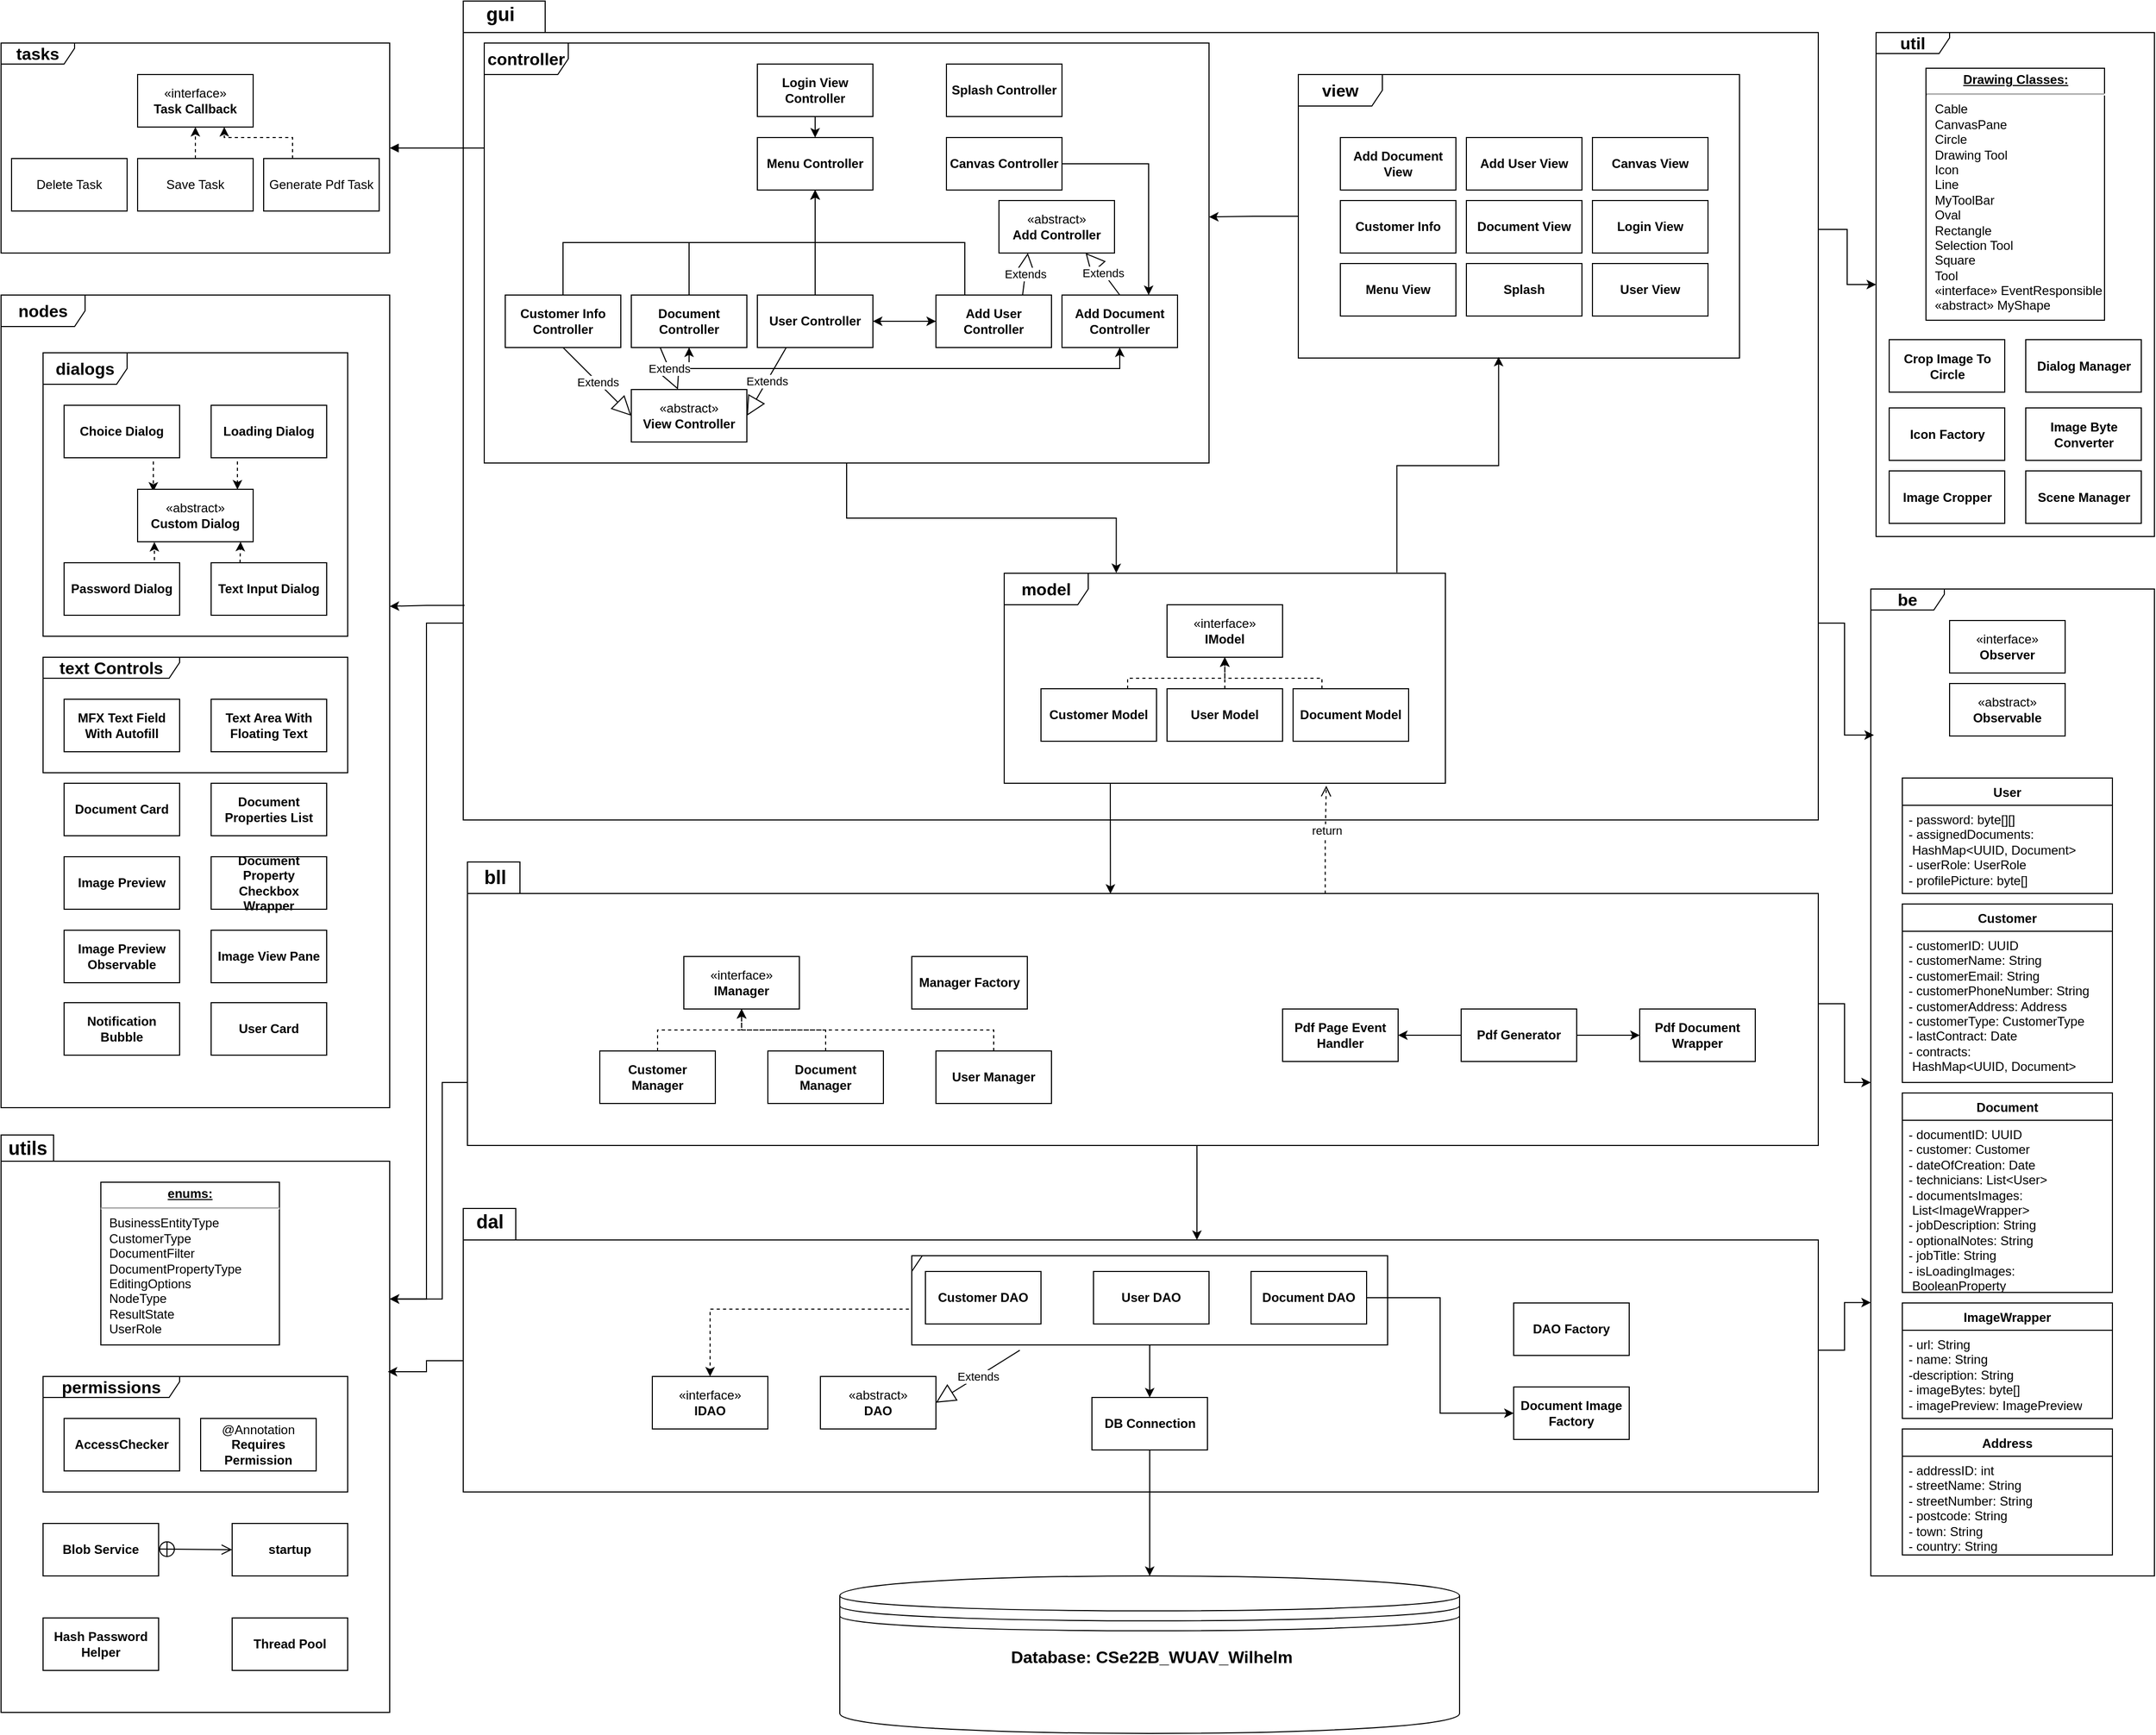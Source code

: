 <mxfile version="21.2.8" type="device">
  <diagram name="Page-1" id="2liXeJQxVJbMvjs7x5kk">
    <mxGraphModel dx="5854" dy="2484" grid="1" gridSize="10" guides="1" tooltips="1" connect="1" arrows="1" fold="1" page="1" pageScale="1" pageWidth="827" pageHeight="1169" math="0" shadow="0">
      <root>
        <mxCell id="0" />
        <mxCell id="1" parent="0" />
        <mxCell id="qB92lxY-eykZboWmVr6d-211" style="edgeStyle=orthogonalEdgeStyle;rounded=0;orthogonalLoop=1;jettySize=auto;html=1;exitX=0;exitY=0;exitDx=1290;exitDy=217.5;exitPerimeter=0;" edge="1" parent="1" source="qB92lxY-eykZboWmVr6d-210" target="qB92lxY-eykZboWmVr6d-205">
          <mxGeometry relative="1" as="geometry" />
        </mxCell>
        <mxCell id="qB92lxY-eykZboWmVr6d-212" style="edgeStyle=orthogonalEdgeStyle;rounded=0;orthogonalLoop=1;jettySize=auto;html=1;exitX=0;exitY=0;exitDx=1290;exitDy=592.5;exitPerimeter=0;entryX=0.011;entryY=0.148;entryDx=0;entryDy=0;entryPerimeter=0;" edge="1" parent="1" source="qB92lxY-eykZboWmVr6d-210" target="qB92lxY-eykZboWmVr6d-207">
          <mxGeometry relative="1" as="geometry" />
        </mxCell>
        <mxCell id="qB92lxY-eykZboWmVr6d-213" style="edgeStyle=orthogonalEdgeStyle;rounded=0;orthogonalLoop=1;jettySize=auto;html=1;exitX=0;exitY=0;exitDx=0;exitDy=592.5;exitPerimeter=0;entryX=0;entryY=0;entryDx=370;entryDy=156.25;entryPerimeter=0;" edge="1" parent="1" source="qB92lxY-eykZboWmVr6d-210" target="qB92lxY-eykZboWmVr6d-149">
          <mxGeometry relative="1" as="geometry" />
        </mxCell>
        <mxCell id="qB92lxY-eykZboWmVr6d-210" value="" style="shape=folder;fontStyle=1;spacingTop=10;tabWidth=0;tabHeight=30;tabPosition=left;html=1;whiteSpace=wrap;" vertex="1" parent="1">
          <mxGeometry x="-950" y="280" width="1290" height="780" as="geometry" />
        </mxCell>
        <mxCell id="qB92lxY-eykZboWmVr6d-148" style="edgeStyle=orthogonalEdgeStyle;rounded=0;orthogonalLoop=1;jettySize=auto;html=1;exitX=0.001;exitY=0.738;exitDx=0;exitDy=0;exitPerimeter=0;entryX=1;entryY=0.383;entryDx=0;entryDy=0;entryPerimeter=0;" edge="1" parent="1" source="qB92lxY-eykZboWmVr6d-210" target="qB92lxY-eykZboWmVr6d-119">
          <mxGeometry relative="1" as="geometry">
            <mxPoint x="-950" y="857.5" as="sourcePoint" />
            <Array as="points">
              <mxPoint x="-985" y="856" />
            </Array>
          </mxGeometry>
        </mxCell>
        <mxCell id="qB92lxY-eykZboWmVr6d-1" value="«interface»&lt;br&gt;&lt;b&gt;Observer&lt;/b&gt;" style="html=1;whiteSpace=wrap;" vertex="1" parent="1">
          <mxGeometry x="465" y="870" width="110" height="50" as="geometry" />
        </mxCell>
        <mxCell id="qB92lxY-eykZboWmVr6d-23" value="«abstract»&lt;br&gt;&lt;b&gt;Observable&lt;/b&gt;" style="html=1;whiteSpace=wrap;" vertex="1" parent="1">
          <mxGeometry x="465" y="930" width="110" height="50" as="geometry" />
        </mxCell>
        <mxCell id="qB92lxY-eykZboWmVr6d-50" style="edgeStyle=orthogonalEdgeStyle;rounded=0;orthogonalLoop=1;jettySize=auto;html=1;entryX=0.5;entryY=1;entryDx=0;entryDy=0;" edge="1" parent="1" source="qB92lxY-eykZboWmVr6d-26" target="qB92lxY-eykZboWmVr6d-35">
          <mxGeometry relative="1" as="geometry">
            <Array as="points">
              <mxPoint x="-325" y="630" />
              <mxPoint x="-735" y="630" />
            </Array>
          </mxGeometry>
        </mxCell>
        <mxCell id="qB92lxY-eykZboWmVr6d-26" value="Add Document Controller" style="html=1;whiteSpace=wrap;fontStyle=1" vertex="1" parent="1">
          <mxGeometry x="-380" y="560" width="110" height="50" as="geometry" />
        </mxCell>
        <mxCell id="qB92lxY-eykZboWmVr6d-48" style="edgeStyle=orthogonalEdgeStyle;rounded=0;orthogonalLoop=1;jettySize=auto;html=1;exitX=0;exitY=0.5;exitDx=0;exitDy=0;fontStyle=1" edge="1" parent="1" source="qB92lxY-eykZboWmVr6d-27" target="qB92lxY-eykZboWmVr6d-34">
          <mxGeometry relative="1" as="geometry" />
        </mxCell>
        <mxCell id="qB92lxY-eykZboWmVr6d-49" style="edgeStyle=orthogonalEdgeStyle;rounded=0;orthogonalLoop=1;jettySize=auto;html=1;exitX=0.25;exitY=0;exitDx=0;exitDy=0;entryX=0.5;entryY=1;entryDx=0;entryDy=0;" edge="1" parent="1" source="qB92lxY-eykZboWmVr6d-27" target="qB92lxY-eykZboWmVr6d-44">
          <mxGeometry relative="1" as="geometry" />
        </mxCell>
        <mxCell id="qB92lxY-eykZboWmVr6d-27" value="Add User Controller" style="html=1;whiteSpace=wrap;fontStyle=1" vertex="1" parent="1">
          <mxGeometry x="-500" y="560" width="110" height="50" as="geometry" />
        </mxCell>
        <mxCell id="qB92lxY-eykZboWmVr6d-29" value="«abstract»&lt;br&gt;&lt;b&gt;Add Controller&lt;/b&gt;" style="html=1;whiteSpace=wrap;" vertex="1" parent="1">
          <mxGeometry x="-440" y="470" width="110" height="50" as="geometry" />
        </mxCell>
        <mxCell id="qB92lxY-eykZboWmVr6d-33" value="«abstract»&lt;br&gt;&lt;b&gt;View Controller&lt;/b&gt;" style="html=1;whiteSpace=wrap;" vertex="1" parent="1">
          <mxGeometry x="-790" y="650" width="110" height="50" as="geometry" />
        </mxCell>
        <mxCell id="qB92lxY-eykZboWmVr6d-52" style="edgeStyle=orthogonalEdgeStyle;rounded=0;orthogonalLoop=1;jettySize=auto;html=1;exitX=0.5;exitY=0;exitDx=0;exitDy=0;entryX=0.5;entryY=1;entryDx=0;entryDy=0;" edge="1" parent="1" source="qB92lxY-eykZboWmVr6d-34" target="qB92lxY-eykZboWmVr6d-44">
          <mxGeometry relative="1" as="geometry" />
        </mxCell>
        <mxCell id="qB92lxY-eykZboWmVr6d-60" style="edgeStyle=orthogonalEdgeStyle;rounded=0;orthogonalLoop=1;jettySize=auto;html=1;exitX=1;exitY=0.5;exitDx=0;exitDy=0;entryX=0;entryY=0.5;entryDx=0;entryDy=0;fontStyle=1" edge="1" parent="1" source="qB92lxY-eykZboWmVr6d-34" target="qB92lxY-eykZboWmVr6d-27">
          <mxGeometry relative="1" as="geometry" />
        </mxCell>
        <mxCell id="qB92lxY-eykZboWmVr6d-34" value="User Controller" style="html=1;whiteSpace=wrap;fontStyle=1" vertex="1" parent="1">
          <mxGeometry x="-670" y="560" width="110" height="50" as="geometry" />
        </mxCell>
        <mxCell id="qB92lxY-eykZboWmVr6d-53" style="edgeStyle=orthogonalEdgeStyle;rounded=0;orthogonalLoop=1;jettySize=auto;html=1;exitX=0.5;exitY=1;exitDx=0;exitDy=0;entryX=0.5;entryY=1;entryDx=0;entryDy=0;" edge="1" parent="1" source="qB92lxY-eykZboWmVr6d-35" target="qB92lxY-eykZboWmVr6d-26">
          <mxGeometry relative="1" as="geometry" />
        </mxCell>
        <mxCell id="qB92lxY-eykZboWmVr6d-57" style="edgeStyle=orthogonalEdgeStyle;rounded=0;orthogonalLoop=1;jettySize=auto;html=1;exitX=0.5;exitY=0;exitDx=0;exitDy=0;entryX=0.5;entryY=1;entryDx=0;entryDy=0;" edge="1" parent="1" source="qB92lxY-eykZboWmVr6d-35" target="qB92lxY-eykZboWmVr6d-44">
          <mxGeometry relative="1" as="geometry" />
        </mxCell>
        <mxCell id="qB92lxY-eykZboWmVr6d-35" value="Document Controller" style="html=1;whiteSpace=wrap;fontStyle=1" vertex="1" parent="1">
          <mxGeometry x="-790" y="560" width="110" height="50" as="geometry" />
        </mxCell>
        <mxCell id="qB92lxY-eykZboWmVr6d-59" style="edgeStyle=orthogonalEdgeStyle;rounded=0;orthogonalLoop=1;jettySize=auto;html=1;exitX=0.5;exitY=0;exitDx=0;exitDy=0;entryX=0.5;entryY=1;entryDx=0;entryDy=0;" edge="1" parent="1" source="qB92lxY-eykZboWmVr6d-36" target="qB92lxY-eykZboWmVr6d-44">
          <mxGeometry relative="1" as="geometry" />
        </mxCell>
        <mxCell id="qB92lxY-eykZboWmVr6d-36" value="Customer Info Controller" style="html=1;whiteSpace=wrap;fontStyle=1" vertex="1" parent="1">
          <mxGeometry x="-910" y="560" width="110" height="50" as="geometry" />
        </mxCell>
        <mxCell id="qB92lxY-eykZboWmVr6d-47" style="edgeStyle=orthogonalEdgeStyle;rounded=0;orthogonalLoop=1;jettySize=auto;html=1;exitX=1;exitY=0.5;exitDx=0;exitDy=0;entryX=0.75;entryY=0;entryDx=0;entryDy=0;" edge="1" parent="1" source="qB92lxY-eykZboWmVr6d-42" target="qB92lxY-eykZboWmVr6d-26">
          <mxGeometry relative="1" as="geometry" />
        </mxCell>
        <mxCell id="qB92lxY-eykZboWmVr6d-42" value="Canvas Controller" style="html=1;whiteSpace=wrap;fontStyle=1" vertex="1" parent="1">
          <mxGeometry x="-490" y="410" width="110" height="50" as="geometry" />
        </mxCell>
        <mxCell id="qB92lxY-eykZboWmVr6d-43" value="Splash Controller" style="html=1;whiteSpace=wrap;fontStyle=1" vertex="1" parent="1">
          <mxGeometry x="-490" y="340" width="110" height="50" as="geometry" />
        </mxCell>
        <mxCell id="qB92lxY-eykZboWmVr6d-44" value="Menu Controller" style="html=1;whiteSpace=wrap;fontStyle=1" vertex="1" parent="1">
          <mxGeometry x="-670" y="410" width="110" height="50" as="geometry" />
        </mxCell>
        <mxCell id="qB92lxY-eykZboWmVr6d-46" style="edgeStyle=orthogonalEdgeStyle;rounded=0;orthogonalLoop=1;jettySize=auto;html=1;exitX=0.5;exitY=1;exitDx=0;exitDy=0;entryX=0.5;entryY=0;entryDx=0;entryDy=0;fontStyle=1" edge="1" parent="1" source="qB92lxY-eykZboWmVr6d-45" target="qB92lxY-eykZboWmVr6d-44">
          <mxGeometry relative="1" as="geometry" />
        </mxCell>
        <mxCell id="qB92lxY-eykZboWmVr6d-45" value="Login View Controller" style="html=1;whiteSpace=wrap;fontStyle=1" vertex="1" parent="1">
          <mxGeometry x="-670" y="340" width="110" height="50" as="geometry" />
        </mxCell>
        <mxCell id="qB92lxY-eykZboWmVr6d-220" style="edgeStyle=orthogonalEdgeStyle;rounded=0;orthogonalLoop=1;jettySize=auto;html=1;entryX=0.254;entryY=-0.001;entryDx=0;entryDy=0;entryPerimeter=0;" edge="1" parent="1" source="qB92lxY-eykZboWmVr6d-61" target="qB92lxY-eykZboWmVr6d-73">
          <mxGeometry relative="1" as="geometry" />
        </mxCell>
        <mxCell id="qB92lxY-eykZboWmVr6d-61" value="&lt;b&gt;&lt;font style=&quot;font-size: 16px;&quot;&gt;controller&lt;/font&gt;&lt;/b&gt;" style="shape=umlFrame;whiteSpace=wrap;html=1;pointerEvents=0;width=80;height=30;" vertex="1" parent="1">
          <mxGeometry x="-930" y="320" width="690" height="400" as="geometry" />
        </mxCell>
        <mxCell id="qB92lxY-eykZboWmVr6d-219" style="edgeStyle=orthogonalEdgeStyle;rounded=0;orthogonalLoop=1;jettySize=auto;html=1;entryX=1;entryY=0.414;entryDx=0;entryDy=0;entryPerimeter=0;" edge="1" parent="1" source="qB92lxY-eykZboWmVr6d-62" target="qB92lxY-eykZboWmVr6d-61">
          <mxGeometry relative="1" as="geometry" />
        </mxCell>
        <mxCell id="qB92lxY-eykZboWmVr6d-62" value="&lt;b&gt;&lt;font style=&quot;font-size: 16px;&quot;&gt;view&lt;/font&gt;&lt;/b&gt;" style="shape=umlFrame;whiteSpace=wrap;html=1;pointerEvents=0;width=80;height=30;" vertex="1" parent="1">
          <mxGeometry x="-155" y="350" width="420" height="270" as="geometry" />
        </mxCell>
        <mxCell id="qB92lxY-eykZboWmVr6d-63" value="Menu View" style="html=1;whiteSpace=wrap;fontStyle=1" vertex="1" parent="1">
          <mxGeometry x="-115" y="530" width="110" height="50" as="geometry" />
        </mxCell>
        <mxCell id="qB92lxY-eykZboWmVr6d-64" value="Splash" style="html=1;whiteSpace=wrap;fontStyle=1" vertex="1" parent="1">
          <mxGeometry x="5" y="530" width="110" height="50" as="geometry" />
        </mxCell>
        <mxCell id="qB92lxY-eykZboWmVr6d-65" value="User View" style="html=1;whiteSpace=wrap;fontStyle=1" vertex="1" parent="1">
          <mxGeometry x="125" y="530" width="110" height="50" as="geometry" />
        </mxCell>
        <mxCell id="qB92lxY-eykZboWmVr6d-66" value="Login View" style="html=1;whiteSpace=wrap;fontStyle=1" vertex="1" parent="1">
          <mxGeometry x="125" y="470" width="110" height="50" as="geometry" />
        </mxCell>
        <mxCell id="qB92lxY-eykZboWmVr6d-67" value="Document View" style="html=1;whiteSpace=wrap;fontStyle=1" vertex="1" parent="1">
          <mxGeometry x="5" y="470" width="110" height="50" as="geometry" />
        </mxCell>
        <mxCell id="qB92lxY-eykZboWmVr6d-68" value="Customer Info" style="html=1;whiteSpace=wrap;fontStyle=1" vertex="1" parent="1">
          <mxGeometry x="-115" y="470" width="110" height="50" as="geometry" />
        </mxCell>
        <mxCell id="qB92lxY-eykZboWmVr6d-69" value="Canvas View" style="html=1;whiteSpace=wrap;fontStyle=1" vertex="1" parent="1">
          <mxGeometry x="125" y="410" width="110" height="50" as="geometry" />
        </mxCell>
        <mxCell id="qB92lxY-eykZboWmVr6d-70" value="Add User View" style="html=1;whiteSpace=wrap;fontStyle=1" vertex="1" parent="1">
          <mxGeometry x="5" y="410" width="110" height="50" as="geometry" />
        </mxCell>
        <mxCell id="qB92lxY-eykZboWmVr6d-71" value="Add Document View" style="html=1;whiteSpace=wrap;fontStyle=1" vertex="1" parent="1">
          <mxGeometry x="-115" y="410" width="110" height="50" as="geometry" />
        </mxCell>
        <mxCell id="qB92lxY-eykZboWmVr6d-203" style="edgeStyle=orthogonalEdgeStyle;rounded=0;orthogonalLoop=1;jettySize=auto;html=1;entryX=0.476;entryY=0.112;entryDx=0;entryDy=0;entryPerimeter=0;" edge="1" parent="1" source="qB92lxY-eykZboWmVr6d-73" target="qB92lxY-eykZboWmVr6d-131">
          <mxGeometry relative="1" as="geometry">
            <Array as="points">
              <mxPoint x="-334" y="1040" />
              <mxPoint x="-334" y="1040" />
            </Array>
          </mxGeometry>
        </mxCell>
        <mxCell id="qB92lxY-eykZboWmVr6d-218" style="edgeStyle=orthogonalEdgeStyle;rounded=0;orthogonalLoop=1;jettySize=auto;html=1;entryX=0.454;entryY=0.996;entryDx=0;entryDy=0;entryPerimeter=0;exitX=0.89;exitY=-0.004;exitDx=0;exitDy=0;exitPerimeter=0;" edge="1" parent="1" source="qB92lxY-eykZboWmVr6d-73" target="qB92lxY-eykZboWmVr6d-62">
          <mxGeometry relative="1" as="geometry" />
        </mxCell>
        <mxCell id="qB92lxY-eykZboWmVr6d-73" value="&lt;b&gt;&lt;font style=&quot;font-size: 16px;&quot;&gt;model&lt;/font&gt;&lt;/b&gt;" style="shape=umlFrame;whiteSpace=wrap;html=1;pointerEvents=0;width=80;height=30;" vertex="1" parent="1">
          <mxGeometry x="-435" y="825" width="420" height="200" as="geometry" />
        </mxCell>
        <mxCell id="qB92lxY-eykZboWmVr6d-90" style="edgeStyle=orthogonalEdgeStyle;rounded=0;orthogonalLoop=1;jettySize=auto;html=1;exitX=0.25;exitY=0;exitDx=0;exitDy=0;strokeColor=default;dashed=1;" edge="1" parent="1" source="qB92lxY-eykZboWmVr6d-74" target="qB92lxY-eykZboWmVr6d-77">
          <mxGeometry relative="1" as="geometry">
            <Array as="points">
              <mxPoint x="-133" y="925" />
              <mxPoint x="-225" y="925" />
            </Array>
          </mxGeometry>
        </mxCell>
        <mxCell id="qB92lxY-eykZboWmVr6d-74" value="Document Model" style="html=1;whiteSpace=wrap;fontStyle=1" vertex="1" parent="1">
          <mxGeometry x="-160" y="935" width="110" height="50" as="geometry" />
        </mxCell>
        <mxCell id="qB92lxY-eykZboWmVr6d-87" style="edgeStyle=orthogonalEdgeStyle;rounded=0;orthogonalLoop=1;jettySize=auto;html=1;exitX=0.5;exitY=0;exitDx=0;exitDy=0;entryX=0.5;entryY=1;entryDx=0;entryDy=0;dashed=1;" edge="1" parent="1" source="qB92lxY-eykZboWmVr6d-75" target="qB92lxY-eykZboWmVr6d-77">
          <mxGeometry relative="1" as="geometry" />
        </mxCell>
        <mxCell id="qB92lxY-eykZboWmVr6d-75" value="User Model" style="html=1;whiteSpace=wrap;fontStyle=1" vertex="1" parent="1">
          <mxGeometry x="-280" y="935" width="110" height="50" as="geometry" />
        </mxCell>
        <mxCell id="qB92lxY-eykZboWmVr6d-89" style="edgeStyle=orthogonalEdgeStyle;rounded=0;orthogonalLoop=1;jettySize=auto;html=1;exitX=0.75;exitY=0;exitDx=0;exitDy=0;entryX=0.5;entryY=1;entryDx=0;entryDy=0;dashed=1;" edge="1" parent="1" source="qB92lxY-eykZboWmVr6d-76" target="qB92lxY-eykZboWmVr6d-77">
          <mxGeometry relative="1" as="geometry">
            <Array as="points">
              <mxPoint x="-318" y="925" />
              <mxPoint x="-225" y="925" />
            </Array>
          </mxGeometry>
        </mxCell>
        <mxCell id="qB92lxY-eykZboWmVr6d-76" value="Customer Model" style="html=1;whiteSpace=wrap;fontStyle=1" vertex="1" parent="1">
          <mxGeometry x="-400" y="935" width="110" height="50" as="geometry" />
        </mxCell>
        <mxCell id="qB92lxY-eykZboWmVr6d-77" value="«interface»&lt;br&gt;&lt;b&gt;IModel&lt;/b&gt;" style="html=1;whiteSpace=wrap;" vertex="1" parent="1">
          <mxGeometry x="-280" y="855" width="110" height="50" as="geometry" />
        </mxCell>
        <mxCell id="qB92lxY-eykZboWmVr6d-7" value="Address" style="swimlane;fontStyle=1;align=center;verticalAlign=top;childLayout=stackLayout;horizontal=1;startSize=26;horizontalStack=0;resizeParent=1;resizeParentMax=0;resizeLast=0;collapsible=1;marginBottom=0;whiteSpace=wrap;html=1;movable=1;resizable=1;rotatable=1;deletable=1;editable=1;locked=0;connectable=1;container=0;" vertex="1" parent="1">
          <mxGeometry x="420" y="1640" width="200" height="120" as="geometry" />
        </mxCell>
        <mxCell id="qB92lxY-eykZboWmVr6d-11" value="Customer" style="swimlane;fontStyle=1;align=center;verticalAlign=top;childLayout=stackLayout;horizontal=1;startSize=26;horizontalStack=0;resizeParent=1;resizeParentMax=0;resizeLast=0;collapsible=1;marginBottom=0;whiteSpace=wrap;html=1;movable=1;resizable=1;rotatable=1;deletable=1;editable=1;locked=0;connectable=1;container=0;" vertex="1" parent="1">
          <mxGeometry x="420" y="1140" width="200" height="170" as="geometry" />
        </mxCell>
        <mxCell id="qB92lxY-eykZboWmVr6d-13" value="Document" style="swimlane;fontStyle=1;align=center;verticalAlign=top;childLayout=stackLayout;horizontal=1;startSize=26;horizontalStack=0;resizeParent=1;resizeParentMax=0;resizeLast=0;collapsible=1;marginBottom=0;whiteSpace=wrap;html=1;movable=1;resizable=1;rotatable=1;deletable=1;editable=1;locked=0;connectable=1;container=0;" vertex="1" parent="1">
          <mxGeometry x="420" y="1320" width="200" height="190" as="geometry" />
        </mxCell>
        <mxCell id="qB92lxY-eykZboWmVr6d-15" value="ImageWrapper" style="swimlane;fontStyle=1;align=center;verticalAlign=top;childLayout=stackLayout;horizontal=1;startSize=26;horizontalStack=0;resizeParent=1;resizeParentMax=0;resizeLast=0;collapsible=1;marginBottom=0;whiteSpace=wrap;html=1;movable=1;resizable=1;rotatable=1;deletable=1;editable=1;locked=0;connectable=1;container=0;" vertex="1" parent="1">
          <mxGeometry x="420" y="1520" width="200" height="110" as="geometry" />
        </mxCell>
        <mxCell id="qB92lxY-eykZboWmVr6d-17" value="User" style="swimlane;fontStyle=1;align=center;verticalAlign=top;childLayout=stackLayout;horizontal=1;startSize=26;horizontalStack=0;resizeParent=1;resizeParentMax=0;resizeLast=0;collapsible=1;marginBottom=0;whiteSpace=wrap;html=1;movable=1;resizable=1;rotatable=1;deletable=1;editable=1;locked=0;connectable=1;container=0;" vertex="1" parent="1">
          <mxGeometry x="420" y="1020" width="200" height="110" as="geometry" />
        </mxCell>
        <mxCell id="qB92lxY-eykZboWmVr6d-8" value="- addressID: int&lt;br&gt;- streetName: String&lt;br&gt;- streetNumber: String&lt;br&gt;- postcode: String&lt;br&gt;- town: String&lt;br&gt;- country: String" style="text;strokeColor=none;fillColor=none;align=left;verticalAlign=top;spacingLeft=4;spacingRight=4;overflow=hidden;rotatable=1;points=[[0,0.5],[1,0.5]];portConstraint=eastwest;whiteSpace=wrap;html=1;movable=1;resizable=1;deletable=1;editable=1;locked=0;connectable=1;container=0;" vertex="1" parent="1">
          <mxGeometry x="420" y="1666" width="200" height="94" as="geometry" />
        </mxCell>
        <mxCell id="qB92lxY-eykZboWmVr6d-12" value="- customerID: UUID&lt;br&gt;- customerName: String&lt;br&gt;- customerEmail: String&lt;br&gt;- customerPhoneNumber: String&lt;br&gt;- customerAddress: Address&lt;br&gt;- customerType: CustomerType&lt;br&gt;- lastContract: Date&lt;br&gt;- contracts: &lt;br&gt;&lt;span style=&quot;white-space: pre;&quot;&gt;	&lt;/span&gt;HashMap&amp;lt;UUID, Document&amp;gt;" style="text;strokeColor=none;fillColor=none;align=left;verticalAlign=top;spacingLeft=4;spacingRight=4;overflow=hidden;rotatable=1;points=[[0,0.5],[1,0.5]];portConstraint=eastwest;whiteSpace=wrap;html=1;movable=1;resizable=1;deletable=1;editable=1;locked=0;connectable=1;container=0;" vertex="1" parent="1">
          <mxGeometry x="420" y="1166" width="200" height="144" as="geometry" />
        </mxCell>
        <mxCell id="qB92lxY-eykZboWmVr6d-14" value="- documentID: UUID&lt;br&gt;- customer: Customer&lt;br&gt;- dateOfCreation: Date&lt;br&gt;- technicians: List&amp;lt;User&amp;gt;&lt;br&gt;- documentsImages: &lt;br&gt;&lt;span style=&quot;white-space: pre;&quot;&gt;	&lt;/span&gt;List&amp;lt;ImageWrapper&amp;gt;&lt;br&gt;- jobDescription: String&lt;br&gt;- optionalNotes: String&lt;br&gt;- jobTitle: String&lt;br&gt;- isLoadingImages: &lt;br&gt;&lt;span style=&quot;white-space: pre;&quot;&gt;	&lt;/span&gt;BooleanProperty" style="text;strokeColor=none;fillColor=none;align=left;verticalAlign=top;spacingLeft=4;spacingRight=4;overflow=hidden;rotatable=1;points=[[0,0.5],[1,0.5]];portConstraint=eastwest;whiteSpace=wrap;html=1;movable=1;resizable=1;deletable=1;editable=1;locked=0;connectable=1;container=0;" vertex="1" parent="1">
          <mxGeometry x="420" y="1346" width="200" height="164" as="geometry" />
        </mxCell>
        <mxCell id="qB92lxY-eykZboWmVr6d-16" value="- url: String&lt;br&gt;- name: String&lt;br&gt;-description: String&lt;br&gt;- imageBytes: byte[]&lt;br&gt;- imagePreview: ImagePreview" style="text;strokeColor=none;fillColor=none;align=left;verticalAlign=top;spacingLeft=4;spacingRight=4;overflow=hidden;rotatable=1;points=[[0,0.5],[1,0.5]];portConstraint=eastwest;whiteSpace=wrap;html=1;movable=1;resizable=1;deletable=1;editable=1;locked=0;connectable=1;container=0;" vertex="1" parent="1">
          <mxGeometry x="420" y="1546" width="200" height="84" as="geometry" />
        </mxCell>
        <mxCell id="qB92lxY-eykZboWmVr6d-18" value="- password: byte[][]&lt;br&gt;- assignedDocuments: &lt;br&gt;&lt;span style=&quot;white-space: pre;&quot;&gt;	&lt;/span&gt;HashMap&amp;lt;UUID, Document&amp;gt;&lt;br&gt;- userRole: UserRole&lt;br&gt;- profilePicture: byte[]" style="text;strokeColor=none;fillColor=none;align=left;verticalAlign=top;spacingLeft=4;spacingRight=4;overflow=hidden;rotatable=1;points=[[0,0.5],[1,0.5]];portConstraint=eastwest;whiteSpace=wrap;html=1;movable=1;resizable=1;deletable=1;editable=1;locked=0;connectable=1;container=0;" vertex="1" parent="1">
          <mxGeometry x="420" y="1046" width="200" height="84" as="geometry" />
        </mxCell>
        <mxCell id="qB92lxY-eykZboWmVr6d-84" value="&lt;span style=&quot;&quot;&gt;&lt;font style=&quot;font-size: 18px;&quot;&gt;gui&lt;/font&gt;&lt;/span&gt;" style="text;align=center;fontStyle=1;verticalAlign=middle;spacingLeft=3;spacingRight=3;strokeColor=none;rotatable=1;points=[[0,0.5],[1,0.5]];portConstraint=eastwest;html=1;fontSize=16;movable=1;resizable=1;deletable=1;editable=1;locked=0;connectable=1;container=0;" vertex="1" parent="1">
          <mxGeometry x="-940" y="280" width="50" height="26" as="geometry" />
        </mxCell>
        <mxCell id="qB92lxY-eykZboWmVr6d-105" style="edgeStyle=orthogonalEdgeStyle;rounded=0;orthogonalLoop=1;jettySize=auto;html=1;exitX=0.75;exitY=0;exitDx=0;exitDy=0;entryX=0.145;entryY=1.005;entryDx=0;entryDy=0;entryPerimeter=0;fontStyle=1;dashed=1;" edge="1" parent="1" source="qB92lxY-eykZboWmVr6d-91" target="qB92lxY-eykZboWmVr6d-101">
          <mxGeometry relative="1" as="geometry" />
        </mxCell>
        <mxCell id="qB92lxY-eykZboWmVr6d-91" value="Password Dialog" style="html=1;whiteSpace=wrap;fontStyle=1" vertex="1" parent="1">
          <mxGeometry x="-1330" y="815" width="110" height="50" as="geometry" />
        </mxCell>
        <mxCell id="qB92lxY-eykZboWmVr6d-106" style="edgeStyle=orthogonalEdgeStyle;rounded=0;orthogonalLoop=1;jettySize=auto;html=1;exitX=0.25;exitY=0;exitDx=0;exitDy=0;entryX=0.891;entryY=1;entryDx=0;entryDy=0;entryPerimeter=0;fontStyle=1;dashed=1;" edge="1" parent="1" source="qB92lxY-eykZboWmVr6d-92" target="qB92lxY-eykZboWmVr6d-101">
          <mxGeometry relative="1" as="geometry" />
        </mxCell>
        <mxCell id="qB92lxY-eykZboWmVr6d-92" value="Text Input Dialog" style="html=1;whiteSpace=wrap;fontStyle=1" vertex="1" parent="1">
          <mxGeometry x="-1190" y="815" width="110" height="50" as="geometry" />
        </mxCell>
        <mxCell id="qB92lxY-eykZboWmVr6d-107" style="edgeStyle=orthogonalEdgeStyle;rounded=0;orthogonalLoop=1;jettySize=auto;html=1;exitX=0.25;exitY=1;exitDx=0;exitDy=0;entryX=0.864;entryY=0.005;entryDx=0;entryDy=0;entryPerimeter=0;dashed=1;" edge="1" parent="1" source="qB92lxY-eykZboWmVr6d-93" target="qB92lxY-eykZboWmVr6d-101">
          <mxGeometry relative="1" as="geometry" />
        </mxCell>
        <mxCell id="qB92lxY-eykZboWmVr6d-93" value="Loading Dialog" style="html=1;whiteSpace=wrap;fontStyle=1" vertex="1" parent="1">
          <mxGeometry x="-1190" y="665" width="110" height="50" as="geometry" />
        </mxCell>
        <mxCell id="qB92lxY-eykZboWmVr6d-103" style="edgeStyle=orthogonalEdgeStyle;rounded=0;orthogonalLoop=1;jettySize=auto;html=1;exitX=0.75;exitY=1;exitDx=0;exitDy=0;entryX=0.136;entryY=0.045;entryDx=0;entryDy=0;entryPerimeter=0;dashed=1;" edge="1" parent="1" source="qB92lxY-eykZboWmVr6d-95" target="qB92lxY-eykZboWmVr6d-101">
          <mxGeometry relative="1" as="geometry" />
        </mxCell>
        <mxCell id="qB92lxY-eykZboWmVr6d-95" value="Choice Dialog" style="html=1;whiteSpace=wrap;fontStyle=1" vertex="1" parent="1">
          <mxGeometry x="-1330" y="665" width="110" height="50" as="geometry" />
        </mxCell>
        <mxCell id="qB92lxY-eykZboWmVr6d-96" value="&lt;b&gt;&lt;font style=&quot;font-size: 16px;&quot;&gt;dialogs&lt;/font&gt;&lt;/b&gt;" style="shape=umlFrame;whiteSpace=wrap;html=1;pointerEvents=0;width=80;height=30;" vertex="1" parent="1">
          <mxGeometry x="-1350" y="615" width="290" height="270" as="geometry" />
        </mxCell>
        <mxCell id="qB92lxY-eykZboWmVr6d-101" value="«abstract»&lt;br&gt;&lt;b&gt;Custom Dialog&lt;/b&gt;" style="html=1;whiteSpace=wrap;" vertex="1" parent="1">
          <mxGeometry x="-1260" y="745" width="110" height="50" as="geometry" />
        </mxCell>
        <mxCell id="qB92lxY-eykZboWmVr6d-108" value="&lt;b&gt;&lt;font style=&quot;font-size: 16px;&quot;&gt;text Controls&lt;/font&gt;&lt;/b&gt;" style="shape=umlFrame;whiteSpace=wrap;html=1;pointerEvents=0;width=130;height=20;" vertex="1" parent="1">
          <mxGeometry x="-1350" y="905" width="290" height="110" as="geometry" />
        </mxCell>
        <mxCell id="qB92lxY-eykZboWmVr6d-109" value="Text Area With Floating Text" style="html=1;whiteSpace=wrap;fontStyle=1" vertex="1" parent="1">
          <mxGeometry x="-1190" y="945" width="110" height="50" as="geometry" />
        </mxCell>
        <mxCell id="qB92lxY-eykZboWmVr6d-110" value="MFX Text Field With Autofill" style="html=1;whiteSpace=wrap;fontStyle=1" vertex="1" parent="1">
          <mxGeometry x="-1330" y="945" width="110" height="50" as="geometry" />
        </mxCell>
        <mxCell id="qB92lxY-eykZboWmVr6d-111" value="Image Preview Observable" style="html=1;whiteSpace=wrap;fontStyle=1" vertex="1" parent="1">
          <mxGeometry x="-1330" y="1165" width="110" height="50" as="geometry" />
        </mxCell>
        <mxCell id="qB92lxY-eykZboWmVr6d-112" value="Notification Bubble" style="html=1;whiteSpace=wrap;fontStyle=1" vertex="1" parent="1">
          <mxGeometry x="-1330" y="1234" width="110" height="50" as="geometry" />
        </mxCell>
        <mxCell id="qB92lxY-eykZboWmVr6d-113" value="User Card" style="html=1;whiteSpace=wrap;fontStyle=1" vertex="1" parent="1">
          <mxGeometry x="-1190" y="1234" width="110" height="50" as="geometry" />
        </mxCell>
        <mxCell id="qB92lxY-eykZboWmVr6d-114" value="Image View Pane" style="html=1;whiteSpace=wrap;fontStyle=1" vertex="1" parent="1">
          <mxGeometry x="-1190" y="1165" width="110" height="50" as="geometry" />
        </mxCell>
        <mxCell id="qB92lxY-eykZboWmVr6d-115" value="Document Property Checkbox Wrapper" style="html=1;whiteSpace=wrap;fontStyle=1" vertex="1" parent="1">
          <mxGeometry x="-1190" y="1095" width="110" height="50" as="geometry" />
        </mxCell>
        <mxCell id="qB92lxY-eykZboWmVr6d-116" value="Image Preview" style="html=1;whiteSpace=wrap;fontStyle=1" vertex="1" parent="1">
          <mxGeometry x="-1330" y="1095" width="110" height="50" as="geometry" />
        </mxCell>
        <mxCell id="qB92lxY-eykZboWmVr6d-117" value="Document Properties List" style="html=1;whiteSpace=wrap;fontStyle=1" vertex="1" parent="1">
          <mxGeometry x="-1190" y="1025" width="110" height="50" as="geometry" />
        </mxCell>
        <mxCell id="qB92lxY-eykZboWmVr6d-118" value="Document Card" style="html=1;whiteSpace=wrap;fontStyle=1" vertex="1" parent="1">
          <mxGeometry x="-1330" y="1025" width="110" height="50" as="geometry" />
        </mxCell>
        <mxCell id="qB92lxY-eykZboWmVr6d-119" value="&lt;b&gt;&lt;font style=&quot;font-size: 16px;&quot;&gt;nodes&lt;/font&gt;&lt;/b&gt;" style="shape=umlFrame;whiteSpace=wrap;html=1;pointerEvents=0;width=80;height=30;" vertex="1" parent="1">
          <mxGeometry x="-1390" y="560" width="370" height="774" as="geometry" />
        </mxCell>
        <mxCell id="qB92lxY-eykZboWmVr6d-120" value="&lt;b&gt;&lt;font style=&quot;font-size: 16px;&quot;&gt;tasks&lt;/font&gt;&lt;/b&gt;" style="shape=umlFrame;whiteSpace=wrap;html=1;pointerEvents=0;width=70;height=20;" vertex="1" parent="1">
          <mxGeometry x="-1390" y="320" width="370" height="200" as="geometry" />
        </mxCell>
        <mxCell id="qB92lxY-eykZboWmVr6d-121" value="«interface»&lt;br&gt;&lt;b&gt;Task Callback&lt;/b&gt;" style="html=1;whiteSpace=wrap;" vertex="1" parent="1">
          <mxGeometry x="-1260" y="350" width="110" height="50" as="geometry" />
        </mxCell>
        <mxCell id="qB92lxY-eykZboWmVr6d-122" value="Delete Task" style="html=1;whiteSpace=wrap;" vertex="1" parent="1">
          <mxGeometry x="-1380" y="430" width="110" height="50" as="geometry" />
        </mxCell>
        <mxCell id="qB92lxY-eykZboWmVr6d-126" style="edgeStyle=orthogonalEdgeStyle;rounded=0;orthogonalLoop=1;jettySize=auto;html=1;exitX=0.25;exitY=0;exitDx=0;exitDy=0;entryX=0.75;entryY=1;entryDx=0;entryDy=0;dashed=1;" edge="1" parent="1" source="qB92lxY-eykZboWmVr6d-123" target="qB92lxY-eykZboWmVr6d-121">
          <mxGeometry relative="1" as="geometry">
            <Array as="points">
              <mxPoint x="-1113" y="410" />
              <mxPoint x="-1178" y="410" />
            </Array>
          </mxGeometry>
        </mxCell>
        <mxCell id="qB92lxY-eykZboWmVr6d-123" value="Generate Pdf Task" style="html=1;whiteSpace=wrap;" vertex="1" parent="1">
          <mxGeometry x="-1140" y="430" width="110" height="50" as="geometry" />
        </mxCell>
        <mxCell id="qB92lxY-eykZboWmVr6d-125" style="edgeStyle=orthogonalEdgeStyle;rounded=0;orthogonalLoop=1;jettySize=auto;html=1;exitX=0.5;exitY=0;exitDx=0;exitDy=0;entryX=0.5;entryY=1;entryDx=0;entryDy=0;dashed=1;" edge="1" parent="1" source="qB92lxY-eykZboWmVr6d-124" target="qB92lxY-eykZboWmVr6d-121">
          <mxGeometry relative="1" as="geometry" />
        </mxCell>
        <mxCell id="qB92lxY-eykZboWmVr6d-124" value="Save Task" style="html=1;whiteSpace=wrap;" vertex="1" parent="1">
          <mxGeometry x="-1260" y="430" width="110" height="50" as="geometry" />
        </mxCell>
        <mxCell id="qB92lxY-eykZboWmVr6d-209" style="edgeStyle=orthogonalEdgeStyle;rounded=0;orthogonalLoop=1;jettySize=auto;html=1;" edge="1" parent="1" source="qB92lxY-eykZboWmVr6d-131" target="qB92lxY-eykZboWmVr6d-207">
          <mxGeometry relative="1" as="geometry" />
        </mxCell>
        <mxCell id="qB92lxY-eykZboWmVr6d-214" style="edgeStyle=orthogonalEdgeStyle;rounded=0;orthogonalLoop=1;jettySize=auto;html=1;exitX=0;exitY=0;exitDx=0;exitDy=210;exitPerimeter=0;entryX=0;entryY=0;entryDx=370;entryDy=156.25;entryPerimeter=0;" edge="1" parent="1" source="qB92lxY-eykZboWmVr6d-131" target="qB92lxY-eykZboWmVr6d-149">
          <mxGeometry relative="1" as="geometry">
            <Array as="points">
              <mxPoint x="-970" y="1310" />
              <mxPoint x="-970" y="1516" />
            </Array>
          </mxGeometry>
        </mxCell>
        <mxCell id="qB92lxY-eykZboWmVr6d-131" value="" style="shape=folder;fontStyle=1;spacingTop=10;tabWidth=50;tabHeight=30;tabPosition=left;html=1;whiteSpace=wrap;" vertex="1" parent="1">
          <mxGeometry x="-946" y="1100" width="1286" height="270" as="geometry" />
        </mxCell>
        <mxCell id="qB92lxY-eykZboWmVr6d-132" value="&lt;span style=&quot;&quot;&gt;&lt;font style=&quot;font-size: 18px;&quot;&gt;bll&lt;/font&gt;&lt;/span&gt;" style="text;align=center;fontStyle=1;verticalAlign=middle;spacingLeft=3;spacingRight=3;strokeColor=none;rotatable=1;points=[[0,0.5],[1,0.5]];portConstraint=eastwest;html=1;fontSize=16;movable=1;resizable=1;deletable=1;editable=1;locked=0;connectable=1;container=0;" vertex="1" parent="1">
          <mxGeometry x="-950" y="1102" width="60" height="26" as="geometry" />
        </mxCell>
        <mxCell id="qB92lxY-eykZboWmVr6d-137" value="&lt;p style=&quot;margin:0px;margin-top:4px;text-align:center;text-decoration:underline;&quot;&gt;&lt;b&gt;Drawing Classes:&lt;/b&gt;&lt;/p&gt;&lt;hr&gt;&lt;p style=&quot;margin:0px;margin-left:8px;&quot;&gt;Cable&lt;/p&gt;&lt;p style=&quot;margin:0px;margin-left:8px;&quot;&gt;CanvasPane&lt;/p&gt;&lt;p style=&quot;margin:0px;margin-left:8px;&quot;&gt;Circle&lt;/p&gt;&lt;p style=&quot;margin:0px;margin-left:8px;&quot;&gt;Drawing Tool&lt;/p&gt;&lt;p style=&quot;margin:0px;margin-left:8px;&quot;&gt;Icon&lt;/p&gt;&lt;p style=&quot;margin:0px;margin-left:8px;&quot;&gt;Line&lt;/p&gt;&lt;p style=&quot;margin:0px;margin-left:8px;&quot;&gt;MyToolBar&lt;/p&gt;&lt;p style=&quot;margin:0px;margin-left:8px;&quot;&gt;Oval&lt;/p&gt;&lt;p style=&quot;margin:0px;margin-left:8px;&quot;&gt;Rectangle&lt;/p&gt;&lt;p style=&quot;margin:0px;margin-left:8px;&quot;&gt;Selection Tool&lt;/p&gt;&lt;p style=&quot;margin:0px;margin-left:8px;&quot;&gt;Square&lt;/p&gt;&lt;p style=&quot;margin:0px;margin-left:8px;&quot;&gt;Tool&lt;/p&gt;&lt;p style=&quot;margin:0px;margin-left:8px;&quot;&gt;«interface» EventResponsible&lt;br style=&quot;border-color: var(--border-color); text-align: center;&quot;&gt;&lt;/p&gt;&lt;p style=&quot;margin:0px;margin-left:8px;&quot;&gt;«abstract» MyShape&lt;br style=&quot;border-color: var(--border-color); text-align: center;&quot;&gt;&lt;/p&gt;" style="verticalAlign=top;align=left;overflow=fill;fontSize=12;fontFamily=Helvetica;html=1;whiteSpace=wrap;" vertex="1" parent="1">
          <mxGeometry x="442.5" y="344" width="170" height="240" as="geometry" />
        </mxCell>
        <mxCell id="qB92lxY-eykZboWmVr6d-138" value="Image Byte Converter" style="html=1;whiteSpace=wrap;fontStyle=1" vertex="1" parent="1">
          <mxGeometry x="537.5" y="667.5" width="110" height="50" as="geometry" />
        </mxCell>
        <mxCell id="qB92lxY-eykZboWmVr6d-139" value="Scene Manager" style="html=1;whiteSpace=wrap;fontStyle=1" vertex="1" parent="1">
          <mxGeometry x="537.5" y="727.5" width="110" height="50" as="geometry" />
        </mxCell>
        <mxCell id="qB92lxY-eykZboWmVr6d-140" value="Image Cropper" style="html=1;whiteSpace=wrap;fontStyle=1" vertex="1" parent="1">
          <mxGeometry x="407.5" y="727.5" width="110" height="50" as="geometry" />
        </mxCell>
        <mxCell id="qB92lxY-eykZboWmVr6d-141" value="Icon Factory" style="html=1;whiteSpace=wrap;fontStyle=1" vertex="1" parent="1">
          <mxGeometry x="407.5" y="667.5" width="110" height="50" as="geometry" />
        </mxCell>
        <mxCell id="qB92lxY-eykZboWmVr6d-142" value="Dialog Manager" style="html=1;whiteSpace=wrap;fontStyle=1" vertex="1" parent="1">
          <mxGeometry x="537.5" y="602.5" width="110" height="50" as="geometry" />
        </mxCell>
        <mxCell id="qB92lxY-eykZboWmVr6d-143" value="Crop Image To Circle" style="html=1;whiteSpace=wrap;fontStyle=1" vertex="1" parent="1">
          <mxGeometry x="407.5" y="602.5" width="110" height="50" as="geometry" />
        </mxCell>
        <mxCell id="qB92lxY-eykZboWmVr6d-146" value="" style="html=1;verticalAlign=bottom;endArrow=block;edgeStyle=elbowEdgeStyle;elbow=vertical;curved=0;rounded=0;" edge="1" parent="1">
          <mxGeometry width="80" relative="1" as="geometry">
            <mxPoint x="-930" y="420" as="sourcePoint" />
            <mxPoint x="-1020" y="420" as="targetPoint" />
          </mxGeometry>
        </mxCell>
        <mxCell id="qB92lxY-eykZboWmVr6d-149" value="" style="shape=folder;fontStyle=1;spacingTop=10;tabWidth=50;tabHeight=25;tabPosition=left;html=1;whiteSpace=wrap;movable=1;resizable=1;rotatable=1;deletable=1;editable=1;locked=0;connectable=1;container=0;" vertex="1" parent="1">
          <mxGeometry x="-1390" y="1360" width="370" height="550" as="geometry" />
        </mxCell>
        <mxCell id="qB92lxY-eykZboWmVr6d-150" value="&lt;span style=&quot;font-size: 18px;&quot;&gt;utils&lt;/span&gt;" style="text;align=center;fontStyle=1;verticalAlign=middle;spacingLeft=3;spacingRight=3;strokeColor=none;rotatable=1;points=[[0,0.5],[1,0.5]];portConstraint=eastwest;html=1;fontSize=16;movable=1;resizable=1;deletable=1;editable=1;locked=0;connectable=1;container=0;" vertex="1" parent="1">
          <mxGeometry x="-1390" y="1360" width="50" height="26" as="geometry" />
        </mxCell>
        <mxCell id="qB92lxY-eykZboWmVr6d-151" value="&lt;p style=&quot;margin:0px;margin-top:4px;text-align:center;text-decoration:underline;&quot;&gt;&lt;b&gt;enums:&lt;/b&gt;&lt;/p&gt;&lt;hr&gt;&lt;p style=&quot;margin:0px;margin-left:8px;&quot;&gt;BusinessEntityType&lt;/p&gt;&lt;p style=&quot;margin:0px;margin-left:8px;&quot;&gt;CustomerType&lt;/p&gt;&lt;p style=&quot;margin:0px;margin-left:8px;&quot;&gt;DocumentFilter&lt;/p&gt;&lt;p style=&quot;margin:0px;margin-left:8px;&quot;&gt;DocumentPropertyType&lt;/p&gt;&lt;p style=&quot;margin:0px;margin-left:8px;&quot;&gt;EditingOptions&lt;/p&gt;&lt;p style=&quot;margin:0px;margin-left:8px;&quot;&gt;NodeType&lt;/p&gt;&lt;p style=&quot;margin:0px;margin-left:8px;&quot;&gt;ResultState&lt;/p&gt;&lt;p style=&quot;margin:0px;margin-left:8px;&quot;&gt;UserRole&lt;/p&gt;" style="verticalAlign=top;align=left;overflow=fill;fontSize=12;fontFamily=Helvetica;html=1;whiteSpace=wrap;" vertex="1" parent="1">
          <mxGeometry x="-1295" y="1405" width="170" height="155" as="geometry" />
        </mxCell>
        <mxCell id="qB92lxY-eykZboWmVr6d-159" value="&lt;b&gt;&lt;font style=&quot;font-size: 16px;&quot;&gt;permissions&lt;/font&gt;&lt;/b&gt;" style="shape=umlFrame;whiteSpace=wrap;html=1;pointerEvents=0;width=130;height=20;" vertex="1" parent="1">
          <mxGeometry x="-1350" y="1590" width="290" height="110" as="geometry" />
        </mxCell>
        <mxCell id="qB92lxY-eykZboWmVr6d-160" value="&lt;b&gt;AccessChecker&lt;/b&gt;" style="html=1;whiteSpace=wrap;" vertex="1" parent="1">
          <mxGeometry x="-1330" y="1630" width="110" height="50" as="geometry" />
        </mxCell>
        <mxCell id="qB92lxY-eykZboWmVr6d-164" value="Extends" style="endArrow=block;endSize=16;endFill=0;html=1;rounded=0;exitX=0.75;exitY=0;exitDx=0;exitDy=0;entryX=0.25;entryY=1;entryDx=0;entryDy=0;" edge="1" parent="1" source="qB92lxY-eykZboWmVr6d-27" target="qB92lxY-eykZboWmVr6d-29">
          <mxGeometry width="160" relative="1" as="geometry">
            <mxPoint x="-640" y="794.05" as="sourcePoint" />
            <mxPoint x="-480" y="794.05" as="targetPoint" />
          </mxGeometry>
        </mxCell>
        <mxCell id="qB92lxY-eykZboWmVr6d-165" value="Extends" style="endArrow=block;endSize=16;endFill=0;html=1;rounded=0;exitX=0.5;exitY=0;exitDx=0;exitDy=0;entryX=0.75;entryY=1;entryDx=0;entryDy=0;" edge="1" parent="1" source="qB92lxY-eykZboWmVr6d-26" target="qB92lxY-eykZboWmVr6d-29">
          <mxGeometry width="160" relative="1" as="geometry">
            <mxPoint x="-417" y="560" as="sourcePoint" />
            <mxPoint x="-412" y="520" as="targetPoint" />
            <Array as="points">
              <mxPoint x="-340" y="540" />
            </Array>
          </mxGeometry>
        </mxCell>
        <mxCell id="qB92lxY-eykZboWmVr6d-166" value="Extends" style="endArrow=block;endSize=16;endFill=0;html=1;rounded=0;exitX=0.25;exitY=1;exitDx=0;exitDy=0;entryX=1;entryY=0.5;entryDx=0;entryDy=0;" edge="1" parent="1" source="qB92lxY-eykZboWmVr6d-34" target="qB92lxY-eykZboWmVr6d-33">
          <mxGeometry width="160" relative="1" as="geometry">
            <mxPoint x="-760" y="820" as="sourcePoint" />
            <mxPoint x="-600" y="820" as="targetPoint" />
          </mxGeometry>
        </mxCell>
        <mxCell id="qB92lxY-eykZboWmVr6d-167" value="Extends" style="endArrow=block;endSize=16;endFill=0;html=1;rounded=0;exitX=0.25;exitY=1;exitDx=0;exitDy=0;" edge="1" parent="1" source="qB92lxY-eykZboWmVr6d-35" target="qB92lxY-eykZboWmVr6d-33">
          <mxGeometry width="160" relative="1" as="geometry">
            <mxPoint x="-760" y="864.05" as="sourcePoint" />
            <mxPoint x="-600" y="864.05" as="targetPoint" />
          </mxGeometry>
        </mxCell>
        <mxCell id="qB92lxY-eykZboWmVr6d-168" value="Extends" style="endArrow=block;endSize=16;endFill=0;html=1;rounded=0;exitX=0.5;exitY=1;exitDx=0;exitDy=0;entryX=0;entryY=0.5;entryDx=0;entryDy=0;" edge="1" parent="1" source="qB92lxY-eykZboWmVr6d-36" target="qB92lxY-eykZboWmVr6d-33">
          <mxGeometry width="160" relative="1" as="geometry">
            <mxPoint x="-760" y="890" as="sourcePoint" />
            <mxPoint x="-600" y="890" as="targetPoint" />
          </mxGeometry>
        </mxCell>
        <mxCell id="qB92lxY-eykZboWmVr6d-169" value="@Annotation&lt;br&gt;&lt;b&gt;Requires Permission&lt;/b&gt;" style="html=1;whiteSpace=wrap;" vertex="1" parent="1">
          <mxGeometry x="-1200" y="1630" width="110" height="50" as="geometry" />
        </mxCell>
        <mxCell id="qB92lxY-eykZboWmVr6d-170" value="" style="endArrow=open;startArrow=circlePlus;endFill=0;startFill=0;endSize=8;html=1;rounded=0;entryX=0;entryY=0.5;entryDx=0;entryDy=0;" edge="1" parent="1" target="qB92lxY-eykZboWmVr6d-171">
          <mxGeometry width="160" relative="1" as="geometry">
            <mxPoint x="-1240" y="1754.41" as="sourcePoint" />
            <mxPoint x="-1080" y="1754.41" as="targetPoint" />
          </mxGeometry>
        </mxCell>
        <mxCell id="qB92lxY-eykZboWmVr6d-171" value="startup" style="html=1;whiteSpace=wrap;fontStyle=1" vertex="1" parent="1">
          <mxGeometry x="-1170" y="1730" width="110" height="50" as="geometry" />
        </mxCell>
        <mxCell id="qB92lxY-eykZboWmVr6d-172" value="Blob Service" style="html=1;whiteSpace=wrap;fontStyle=1" vertex="1" parent="1">
          <mxGeometry x="-1350" y="1730" width="110" height="50" as="geometry" />
        </mxCell>
        <mxCell id="qB92lxY-eykZboWmVr6d-173" value="Thread Pool" style="html=1;whiteSpace=wrap;fontStyle=1" vertex="1" parent="1">
          <mxGeometry x="-1170" y="1820" width="110" height="50" as="geometry" />
        </mxCell>
        <mxCell id="qB92lxY-eykZboWmVr6d-174" value="Hash Password Helper" style="html=1;whiteSpace=wrap;fontStyle=1" vertex="1" parent="1">
          <mxGeometry x="-1350" y="1820" width="110" height="50" as="geometry" />
        </mxCell>
        <mxCell id="qB92lxY-eykZboWmVr6d-208" style="edgeStyle=orthogonalEdgeStyle;rounded=0;orthogonalLoop=1;jettySize=auto;html=1;entryX=0;entryY=0.723;entryDx=0;entryDy=0;entryPerimeter=0;" edge="1" parent="1" source="qB92lxY-eykZboWmVr6d-175" target="qB92lxY-eykZboWmVr6d-207">
          <mxGeometry relative="1" as="geometry" />
        </mxCell>
        <mxCell id="qB92lxY-eykZboWmVr6d-215" style="edgeStyle=orthogonalEdgeStyle;rounded=0;orthogonalLoop=1;jettySize=auto;html=1;exitX=0;exitY=0;exitDx=0;exitDy=145;exitPerimeter=0;entryX=0.995;entryY=0.41;entryDx=0;entryDy=0;entryPerimeter=0;" edge="1" parent="1" source="qB92lxY-eykZboWmVr6d-175" target="qB92lxY-eykZboWmVr6d-149">
          <mxGeometry relative="1" as="geometry">
            <mxPoint x="-1030" y="1520" as="targetPoint" />
          </mxGeometry>
        </mxCell>
        <mxCell id="qB92lxY-eykZboWmVr6d-175" value="" style="shape=folder;fontStyle=1;spacingTop=10;tabWidth=50;tabHeight=30;tabPosition=left;html=1;whiteSpace=wrap;" vertex="1" parent="1">
          <mxGeometry x="-950" y="1430" width="1290" height="270" as="geometry" />
        </mxCell>
        <mxCell id="qB92lxY-eykZboWmVr6d-176" value="&lt;span style=&quot;&quot;&gt;&lt;font style=&quot;font-size: 18px;&quot;&gt;dal&lt;/font&gt;&lt;/span&gt;" style="text;align=center;fontStyle=1;verticalAlign=middle;spacingLeft=3;spacingRight=3;strokeColor=none;rotatable=1;points=[[0,0.5],[1,0.5]];portConstraint=eastwest;html=1;fontSize=16;movable=1;resizable=1;deletable=1;editable=1;locked=0;connectable=1;container=0;" vertex="1" parent="1">
          <mxGeometry x="-950" y="1430" width="50" height="26" as="geometry" />
        </mxCell>
        <mxCell id="qB92lxY-eykZboWmVr6d-177" value="" style="shape=datastore;whiteSpace=wrap;html=1;" vertex="1" parent="1">
          <mxGeometry x="-591.5" y="1780" width="590" height="150" as="geometry" />
        </mxCell>
        <mxCell id="qB92lxY-eykZboWmVr6d-189" style="edgeStyle=orthogonalEdgeStyle;rounded=0;orthogonalLoop=1;jettySize=auto;html=1;exitX=0.5;exitY=0;exitDx=0;exitDy=0;entryX=0.5;entryY=1;entryDx=0;entryDy=0;dashed=1;" edge="1" parent="1" source="qB92lxY-eykZboWmVr6d-178" target="qB92lxY-eykZboWmVr6d-188">
          <mxGeometry relative="1" as="geometry" />
        </mxCell>
        <mxCell id="qB92lxY-eykZboWmVr6d-178" value="Customer Manager" style="html=1;whiteSpace=wrap;fontStyle=1" vertex="1" parent="1">
          <mxGeometry x="-820" y="1280" width="110" height="50" as="geometry" />
        </mxCell>
        <mxCell id="qB92lxY-eykZboWmVr6d-191" style="edgeStyle=orthogonalEdgeStyle;rounded=0;orthogonalLoop=1;jettySize=auto;html=1;entryX=0.5;entryY=1;entryDx=0;entryDy=0;dashed=1;" edge="1" parent="1" source="qB92lxY-eykZboWmVr6d-179" target="qB92lxY-eykZboWmVr6d-188">
          <mxGeometry relative="1" as="geometry" />
        </mxCell>
        <mxCell id="qB92lxY-eykZboWmVr6d-179" value="Document Manager" style="html=1;whiteSpace=wrap;fontStyle=1" vertex="1" parent="1">
          <mxGeometry x="-660" y="1280" width="110" height="50" as="geometry" />
        </mxCell>
        <mxCell id="qB92lxY-eykZboWmVr6d-192" style="edgeStyle=orthogonalEdgeStyle;rounded=0;orthogonalLoop=1;jettySize=auto;html=1;exitX=0.5;exitY=0;exitDx=0;exitDy=0;entryX=0.5;entryY=1;entryDx=0;entryDy=0;dashed=1;" edge="1" parent="1" source="qB92lxY-eykZboWmVr6d-180" target="qB92lxY-eykZboWmVr6d-188">
          <mxGeometry relative="1" as="geometry" />
        </mxCell>
        <mxCell id="qB92lxY-eykZboWmVr6d-180" value="User Manager" style="html=1;whiteSpace=wrap;fontStyle=1" vertex="1" parent="1">
          <mxGeometry x="-500" y="1280" width="110" height="50" as="geometry" />
        </mxCell>
        <mxCell id="qB92lxY-eykZboWmVr6d-182" value="Manager Factory" style="html=1;whiteSpace=wrap;fontStyle=1" vertex="1" parent="1">
          <mxGeometry x="-523" y="1190" width="110" height="50" as="geometry" />
        </mxCell>
        <mxCell id="qB92lxY-eykZboWmVr6d-185" value="Pdf Document Wrapper" style="html=1;whiteSpace=wrap;fontStyle=1" vertex="1" parent="1">
          <mxGeometry x="170" y="1240" width="110" height="50" as="geometry" />
        </mxCell>
        <mxCell id="qB92lxY-eykZboWmVr6d-186" value="Pdf Page Event Handler" style="html=1;whiteSpace=wrap;fontStyle=1" vertex="1" parent="1">
          <mxGeometry x="-170" y="1240" width="110" height="50" as="geometry" />
        </mxCell>
        <mxCell id="qB92lxY-eykZboWmVr6d-200" style="edgeStyle=orthogonalEdgeStyle;rounded=0;orthogonalLoop=1;jettySize=auto;html=1;entryX=1;entryY=0.5;entryDx=0;entryDy=0;" edge="1" parent="1" source="qB92lxY-eykZboWmVr6d-187" target="qB92lxY-eykZboWmVr6d-186">
          <mxGeometry relative="1" as="geometry" />
        </mxCell>
        <mxCell id="qB92lxY-eykZboWmVr6d-201" style="edgeStyle=orthogonalEdgeStyle;rounded=0;orthogonalLoop=1;jettySize=auto;html=1;entryX=0;entryY=0.5;entryDx=0;entryDy=0;" edge="1" parent="1" source="qB92lxY-eykZboWmVr6d-187" target="qB92lxY-eykZboWmVr6d-185">
          <mxGeometry relative="1" as="geometry" />
        </mxCell>
        <mxCell id="qB92lxY-eykZboWmVr6d-187" value="Pdf Generator" style="html=1;whiteSpace=wrap;fontStyle=1" vertex="1" parent="1">
          <mxGeometry y="1240" width="110" height="50" as="geometry" />
        </mxCell>
        <mxCell id="qB92lxY-eykZboWmVr6d-188" value="«interface»&lt;br&gt;&lt;b&gt;IManager&lt;/b&gt;" style="html=1;whiteSpace=wrap;" vertex="1" parent="1">
          <mxGeometry x="-740" y="1190" width="110" height="50" as="geometry" />
        </mxCell>
        <mxCell id="qB92lxY-eykZboWmVr6d-198" value="Database:&amp;nbsp;CSe22B_WUAV_Wilhelm" style="text;align=center;fontStyle=1;verticalAlign=middle;spacingLeft=3;spacingRight=3;strokeColor=none;rotatable=0;points=[[0,0.5],[1,0.5]];portConstraint=eastwest;html=1;fontSize=16;" vertex="1" parent="1">
          <mxGeometry x="-382.5" y="1844" width="175" height="26" as="geometry" />
        </mxCell>
        <mxCell id="qB92lxY-eykZboWmVr6d-204" value="return" style="html=1;verticalAlign=bottom;endArrow=open;dashed=1;endSize=8;edgeStyle=elbowEdgeStyle;elbow=vertical;curved=0;rounded=0;exitX=0.635;exitY=0.112;exitDx=0;exitDy=0;exitPerimeter=0;entryX=0.73;entryY=1.012;entryDx=0;entryDy=0;entryPerimeter=0;" edge="1" parent="1" source="qB92lxY-eykZboWmVr6d-131" target="qB92lxY-eykZboWmVr6d-73">
          <mxGeometry relative="1" as="geometry">
            <mxPoint x="-250" y="1090" as="sourcePoint" />
            <mxPoint x="-330" y="1090" as="targetPoint" />
          </mxGeometry>
        </mxCell>
        <mxCell id="qB92lxY-eykZboWmVr6d-205" value="&lt;b&gt;&lt;font style=&quot;font-size: 16px;&quot;&gt;util&lt;/font&gt;&lt;/b&gt;" style="shape=umlFrame;whiteSpace=wrap;html=1;pointerEvents=0;width=70;height=20;" vertex="1" parent="1">
          <mxGeometry x="395" y="310" width="265" height="480" as="geometry" />
        </mxCell>
        <mxCell id="qB92lxY-eykZboWmVr6d-207" value="&lt;b&gt;&lt;font style=&quot;font-size: 16px;&quot;&gt;be&lt;/font&gt;&lt;/b&gt;" style="shape=umlFrame;whiteSpace=wrap;html=1;pointerEvents=0;width=70;height=20;" vertex="1" parent="1">
          <mxGeometry x="390" y="840" width="270" height="940" as="geometry" />
        </mxCell>
        <mxCell id="qB92lxY-eykZboWmVr6d-240" style="edgeStyle=orthogonalEdgeStyle;rounded=0;orthogonalLoop=1;jettySize=auto;html=1;exitX=-0.006;exitY=0.599;exitDx=0;exitDy=0;entryX=0.5;entryY=0;entryDx=0;entryDy=0;exitPerimeter=0;dashed=1;" edge="1" parent="1" source="qB92lxY-eykZboWmVr6d-233" target="qB92lxY-eykZboWmVr6d-227">
          <mxGeometry relative="1" as="geometry" />
        </mxCell>
        <mxCell id="qB92lxY-eykZboWmVr6d-221" value="Customer DAO" style="html=1;whiteSpace=wrap;fontStyle=1" vertex="1" parent="1">
          <mxGeometry x="-510" y="1490" width="110" height="50" as="geometry" />
        </mxCell>
        <mxCell id="qB92lxY-eykZboWmVr6d-222" value="User DAO" style="html=1;whiteSpace=wrap;fontStyle=1" vertex="1" parent="1">
          <mxGeometry x="-350" y="1490" width="110" height="50" as="geometry" />
        </mxCell>
        <mxCell id="qB92lxY-eykZboWmVr6d-243" style="edgeStyle=orthogonalEdgeStyle;rounded=0;orthogonalLoop=1;jettySize=auto;html=1;entryX=0;entryY=0.5;entryDx=0;entryDy=0;" edge="1" parent="1" source="qB92lxY-eykZboWmVr6d-223" target="qB92lxY-eykZboWmVr6d-224">
          <mxGeometry relative="1" as="geometry" />
        </mxCell>
        <mxCell id="qB92lxY-eykZboWmVr6d-223" value="Document DAO" style="html=1;whiteSpace=wrap;fontStyle=1" vertex="1" parent="1">
          <mxGeometry x="-200" y="1490" width="110" height="50" as="geometry" />
        </mxCell>
        <mxCell id="qB92lxY-eykZboWmVr6d-224" value="Document Image Factory" style="html=1;whiteSpace=wrap;fontStyle=1" vertex="1" parent="1">
          <mxGeometry x="50" y="1600" width="110" height="50" as="geometry" />
        </mxCell>
        <mxCell id="qB92lxY-eykZboWmVr6d-225" value="DAO Factory" style="html=1;whiteSpace=wrap;fontStyle=1" vertex="1" parent="1">
          <mxGeometry x="50" y="1520" width="110" height="50" as="geometry" />
        </mxCell>
        <mxCell id="qB92lxY-eykZboWmVr6d-226" value="«abstract»&lt;br&gt;&lt;b&gt;DAO&lt;/b&gt;" style="html=1;whiteSpace=wrap;" vertex="1" parent="1">
          <mxGeometry x="-610" y="1590" width="110" height="50" as="geometry" />
        </mxCell>
        <mxCell id="qB92lxY-eykZboWmVr6d-227" value="«interface»&lt;br&gt;&lt;b&gt;IDAO&lt;/b&gt;" style="html=1;whiteSpace=wrap;" vertex="1" parent="1">
          <mxGeometry x="-770" y="1590" width="110" height="50" as="geometry" />
        </mxCell>
        <mxCell id="qB92lxY-eykZboWmVr6d-244" style="edgeStyle=orthogonalEdgeStyle;rounded=0;orthogonalLoop=1;jettySize=auto;html=1;entryX=0.5;entryY=0;entryDx=0;entryDy=0;" edge="1" parent="1" source="qB92lxY-eykZboWmVr6d-228" target="qB92lxY-eykZboWmVr6d-177">
          <mxGeometry relative="1" as="geometry" />
        </mxCell>
        <mxCell id="qB92lxY-eykZboWmVr6d-228" value="DB Connection" style="html=1;whiteSpace=wrap;fontStyle=1" vertex="1" parent="1">
          <mxGeometry x="-351.5" y="1610" width="110" height="50" as="geometry" />
        </mxCell>
        <mxCell id="qB92lxY-eykZboWmVr6d-234" style="edgeStyle=orthogonalEdgeStyle;rounded=0;orthogonalLoop=1;jettySize=auto;html=1;" edge="1" parent="1" source="qB92lxY-eykZboWmVr6d-233" target="qB92lxY-eykZboWmVr6d-228">
          <mxGeometry relative="1" as="geometry" />
        </mxCell>
        <mxCell id="qB92lxY-eykZboWmVr6d-233" value="" style="shape=umlFrame;whiteSpace=wrap;html=1;pointerEvents=0;width=10;height=15;" vertex="1" parent="1">
          <mxGeometry x="-523" y="1475" width="453" height="85" as="geometry" />
        </mxCell>
        <mxCell id="qB92lxY-eykZboWmVr6d-238" value="Extends" style="endArrow=block;endSize=16;endFill=0;html=1;rounded=0;exitX=0.227;exitY=1.059;exitDx=0;exitDy=0;exitPerimeter=0;entryX=1;entryY=0.5;entryDx=0;entryDy=0;" edge="1" parent="1" source="qB92lxY-eykZboWmVr6d-233" target="qB92lxY-eykZboWmVr6d-226">
          <mxGeometry width="160" relative="1" as="geometry">
            <mxPoint x="-500" y="1620" as="sourcePoint" />
            <mxPoint x="-340" y="1620" as="targetPoint" />
          </mxGeometry>
        </mxCell>
        <mxCell id="qB92lxY-eykZboWmVr6d-241" style="edgeStyle=orthogonalEdgeStyle;rounded=0;orthogonalLoop=1;jettySize=auto;html=1;" edge="1" parent="1">
          <mxGeometry relative="1" as="geometry">
            <mxPoint x="-251.54" y="1370" as="sourcePoint" />
            <mxPoint x="-251.54" y="1460" as="targetPoint" />
            <Array as="points">
              <mxPoint x="-251.54" y="1385" />
              <mxPoint x="-251.54" y="1385" />
            </Array>
          </mxGeometry>
        </mxCell>
      </root>
    </mxGraphModel>
  </diagram>
</mxfile>
